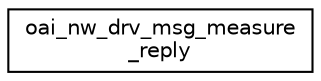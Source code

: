 digraph "Graphical Class Hierarchy"
{
 // LATEX_PDF_SIZE
  edge [fontname="Helvetica",fontsize="10",labelfontname="Helvetica",labelfontsize="10"];
  node [fontname="Helvetica",fontsize="10",shape=record];
  rankdir="LR";
  Node0 [label="oai_nw_drv_msg_measure\l_reply",height=0.2,width=0.4,color="black", fillcolor="white", style="filled",URL="$structoai__nw__drv__msg__measure__reply.html",tooltip=" "];
}
